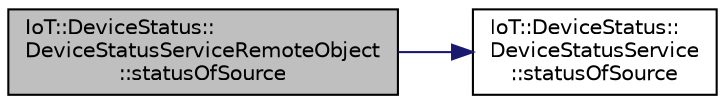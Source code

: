 digraph "IoT::DeviceStatus::DeviceStatusServiceRemoteObject::statusOfSource"
{
 // LATEX_PDF_SIZE
  edge [fontname="Helvetica",fontsize="10",labelfontname="Helvetica",labelfontsize="10"];
  node [fontname="Helvetica",fontsize="10",shape=record];
  rankdir="LR";
  Node1 [label="IoT::DeviceStatus::\lDeviceStatusServiceRemoteObject\l::statusOfSource",height=0.2,width=0.4,color="black", fillcolor="grey75", style="filled", fontcolor="black",tooltip=" "];
  Node1 -> Node2 [color="midnightblue",fontsize="10",style="solid",fontname="Helvetica"];
  Node2 [label="IoT::DeviceStatus::\lDeviceStatusService\l::statusOfSource",height=0.2,width=0.4,color="black", fillcolor="white", style="filled",URL="$classIoT_1_1DeviceStatus_1_1DeviceStatusService.html#a8fb6e2d5edd8855f04f9145a33b392f9",tooltip=" "];
}
